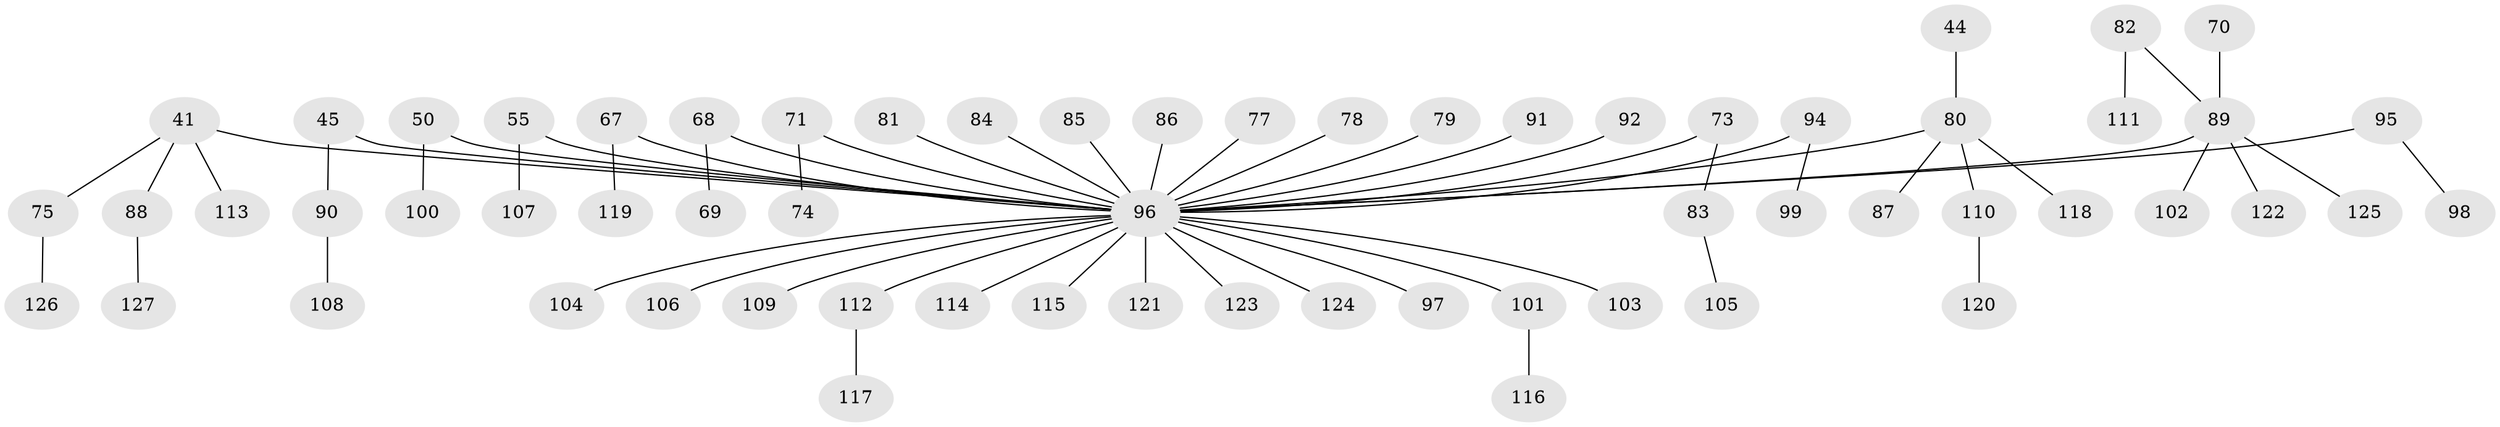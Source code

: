 // original degree distribution, {3: 0.10236220472440945, 4: 0.07874015748031496, 8: 0.007874015748031496, 9: 0.007874015748031496, 2: 0.31496062992125984, 1: 0.4645669291338583, 6: 0.015748031496062992, 5: 0.007874015748031496}
// Generated by graph-tools (version 1.1) at 2025/53/03/09/25 04:53:51]
// undirected, 63 vertices, 62 edges
graph export_dot {
graph [start="1"]
  node [color=gray90,style=filled];
  41 [super="+26+35+39"];
  44;
  45;
  50;
  55;
  67;
  68;
  69;
  70;
  71;
  73;
  74;
  75;
  77;
  78;
  79;
  80 [super="+19"];
  81;
  82;
  83;
  84;
  85;
  86;
  87;
  88;
  89 [super="+53+43+66"];
  90;
  91;
  92;
  94;
  95;
  96 [super="+22+24+54+93+65+72+76"];
  97;
  98;
  99;
  100;
  101;
  102;
  103;
  104;
  105;
  106;
  107;
  108;
  109;
  110;
  111;
  112;
  113;
  114;
  115;
  116;
  117;
  118;
  119;
  120;
  121;
  122;
  123;
  124;
  125;
  126;
  127;
  41 -- 75;
  41 -- 113;
  41 -- 88;
  41 -- 96;
  44 -- 80;
  45 -- 90;
  45 -- 96;
  50 -- 100;
  50 -- 96;
  55 -- 107;
  55 -- 96;
  67 -- 119;
  67 -- 96;
  68 -- 69;
  68 -- 96;
  70 -- 89;
  71 -- 74;
  71 -- 96;
  73 -- 83;
  73 -- 96;
  75 -- 126;
  77 -- 96;
  78 -- 96;
  79 -- 96;
  80 -- 87;
  80 -- 110;
  80 -- 118;
  80 -- 96;
  81 -- 96;
  82 -- 111;
  82 -- 89;
  83 -- 105;
  84 -- 96;
  85 -- 96;
  86 -- 96;
  88 -- 127;
  89 -- 122;
  89 -- 102;
  89 -- 96;
  89 -- 125;
  90 -- 108;
  91 -- 96;
  92 -- 96;
  94 -- 99;
  94 -- 96;
  95 -- 98;
  95 -- 96;
  96 -- 123;
  96 -- 104;
  96 -- 97;
  96 -- 101;
  96 -- 103;
  96 -- 106;
  96 -- 109;
  96 -- 112;
  96 -- 114;
  96 -- 115;
  96 -- 121;
  96 -- 124;
  101 -- 116;
  110 -- 120;
  112 -- 117;
}
